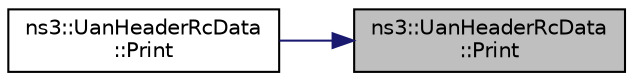 digraph "ns3::UanHeaderRcData::Print"
{
 // LATEX_PDF_SIZE
  edge [fontname="Helvetica",fontsize="10",labelfontname="Helvetica",labelfontsize="10"];
  node [fontname="Helvetica",fontsize="10",shape=record];
  rankdir="RL";
  Node1 [label="ns3::UanHeaderRcData\l::Print",height=0.2,width=0.4,color="black", fillcolor="grey75", style="filled", fontcolor="black",tooltip="Specialized Print with Time::Unit declared."];
  Node1 -> Node2 [dir="back",color="midnightblue",fontsize="10",style="solid",fontname="Helvetica"];
  Node2 [label="ns3::UanHeaderRcData\l::Print",height=0.2,width=0.4,color="black", fillcolor="white", style="filled",URL="$classns3_1_1_uan_header_rc_data.html#a9c61aee33b53b5a7f7956751593524ba",tooltip=" "];
}
